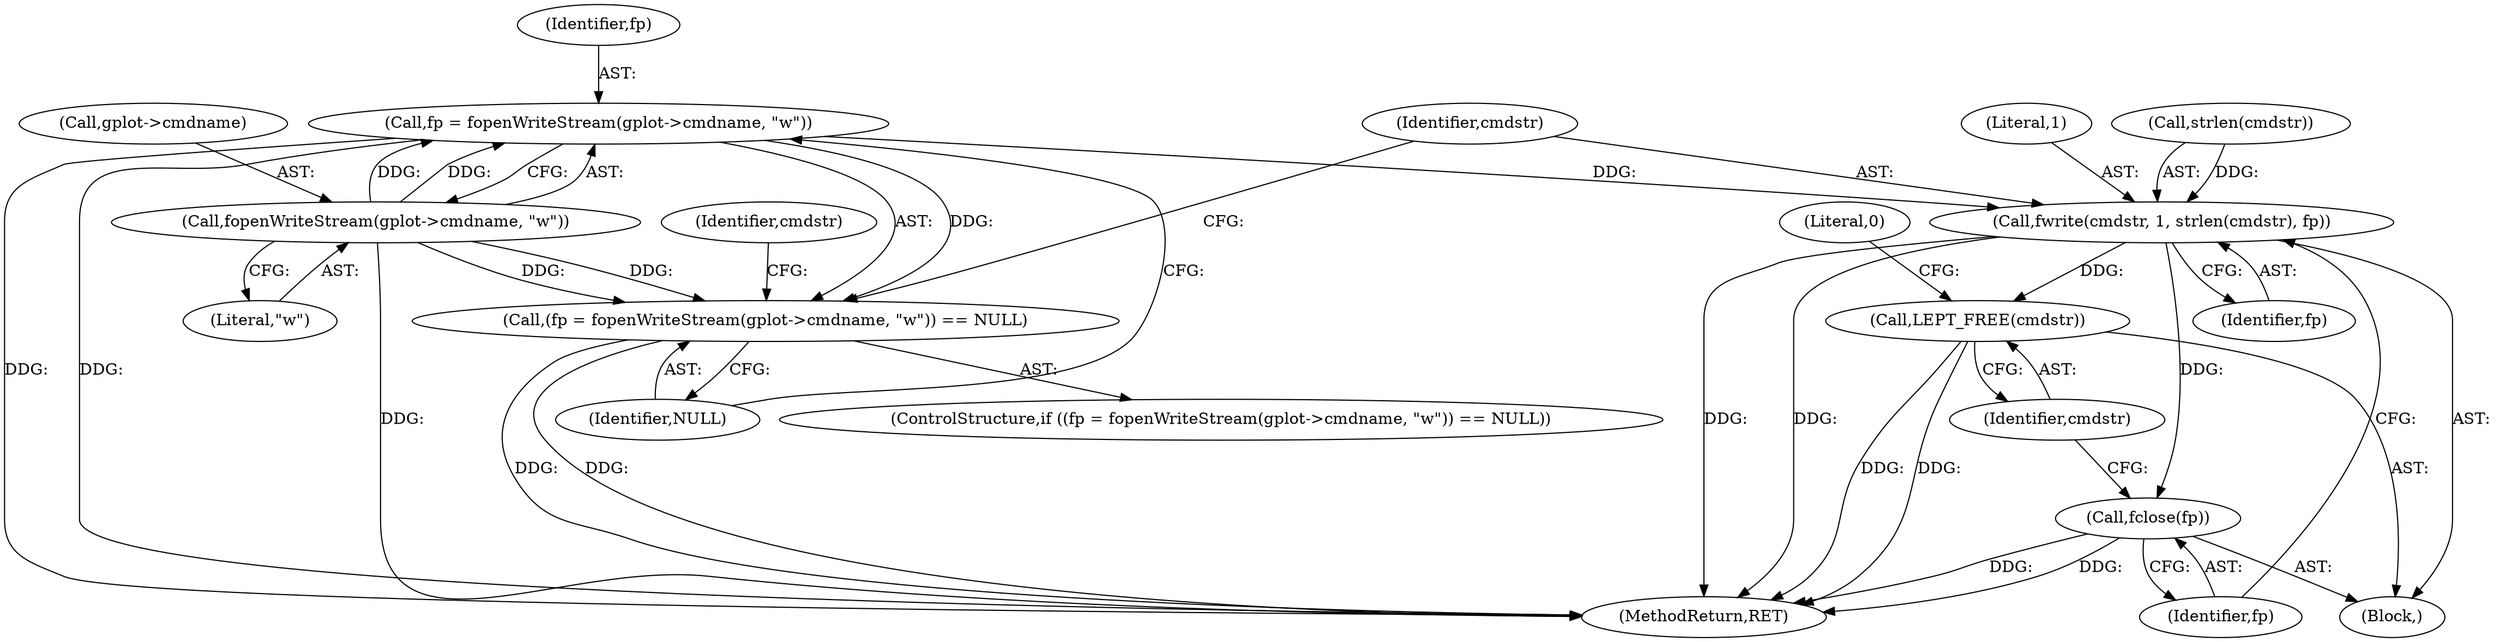 digraph "0_leptonica_ee301cb2029db8a6289c5295daa42bba7715e99a_2@API" {
"1000406" [label="(Call,fp = fopenWriteStream(gplot->cmdname, \"w\"))"];
"1000408" [label="(Call,fopenWriteStream(gplot->cmdname, \"w\"))"];
"1000405" [label="(Call,(fp = fopenWriteStream(gplot->cmdname, \"w\")) == NULL)"];
"1000422" [label="(Call,fwrite(cmdstr, 1, strlen(cmdstr), fp))"];
"1000428" [label="(Call,fclose(fp))"];
"1000430" [label="(Call,LEPT_FREE(cmdstr))"];
"1000424" [label="(Literal,1)"];
"1000404" [label="(ControlStructure,if ((fp = fopenWriteStream(gplot->cmdname, \"w\")) == NULL))"];
"1000409" [label="(Call,gplot->cmdname)"];
"1000412" [label="(Literal,\"w\")"];
"1000408" [label="(Call,fopenWriteStream(gplot->cmdname, \"w\"))"];
"1000405" [label="(Call,(fp = fopenWriteStream(gplot->cmdname, \"w\")) == NULL)"];
"1000422" [label="(Call,fwrite(cmdstr, 1, strlen(cmdstr), fp))"];
"1000406" [label="(Call,fp = fopenWriteStream(gplot->cmdname, \"w\"))"];
"1000413" [label="(Identifier,NULL)"];
"1000407" [label="(Identifier,fp)"];
"1000425" [label="(Call,strlen(cmdstr))"];
"1000431" [label="(Identifier,cmdstr)"];
"1000429" [label="(Identifier,fp)"];
"1000423" [label="(Identifier,cmdstr)"];
"1000427" [label="(Identifier,fp)"];
"1000433" [label="(Literal,0)"];
"1000430" [label="(Call,LEPT_FREE(cmdstr))"];
"1000434" [label="(MethodReturn,RET)"];
"1000416" [label="(Identifier,cmdstr)"];
"1000109" [label="(Block,)"];
"1000428" [label="(Call,fclose(fp))"];
"1000406" -> "1000405"  [label="AST: "];
"1000406" -> "1000408"  [label="CFG: "];
"1000407" -> "1000406"  [label="AST: "];
"1000408" -> "1000406"  [label="AST: "];
"1000413" -> "1000406"  [label="CFG: "];
"1000406" -> "1000434"  [label="DDG: "];
"1000406" -> "1000434"  [label="DDG: "];
"1000406" -> "1000405"  [label="DDG: "];
"1000408" -> "1000406"  [label="DDG: "];
"1000408" -> "1000406"  [label="DDG: "];
"1000406" -> "1000422"  [label="DDG: "];
"1000408" -> "1000412"  [label="CFG: "];
"1000409" -> "1000408"  [label="AST: "];
"1000412" -> "1000408"  [label="AST: "];
"1000408" -> "1000434"  [label="DDG: "];
"1000408" -> "1000405"  [label="DDG: "];
"1000408" -> "1000405"  [label="DDG: "];
"1000405" -> "1000404"  [label="AST: "];
"1000405" -> "1000413"  [label="CFG: "];
"1000413" -> "1000405"  [label="AST: "];
"1000416" -> "1000405"  [label="CFG: "];
"1000423" -> "1000405"  [label="CFG: "];
"1000405" -> "1000434"  [label="DDG: "];
"1000405" -> "1000434"  [label="DDG: "];
"1000422" -> "1000109"  [label="AST: "];
"1000422" -> "1000427"  [label="CFG: "];
"1000423" -> "1000422"  [label="AST: "];
"1000424" -> "1000422"  [label="AST: "];
"1000425" -> "1000422"  [label="AST: "];
"1000427" -> "1000422"  [label="AST: "];
"1000429" -> "1000422"  [label="CFG: "];
"1000422" -> "1000434"  [label="DDG: "];
"1000422" -> "1000434"  [label="DDG: "];
"1000425" -> "1000422"  [label="DDG: "];
"1000422" -> "1000428"  [label="DDG: "];
"1000422" -> "1000430"  [label="DDG: "];
"1000428" -> "1000109"  [label="AST: "];
"1000428" -> "1000429"  [label="CFG: "];
"1000429" -> "1000428"  [label="AST: "];
"1000431" -> "1000428"  [label="CFG: "];
"1000428" -> "1000434"  [label="DDG: "];
"1000428" -> "1000434"  [label="DDG: "];
"1000430" -> "1000109"  [label="AST: "];
"1000430" -> "1000431"  [label="CFG: "];
"1000431" -> "1000430"  [label="AST: "];
"1000433" -> "1000430"  [label="CFG: "];
"1000430" -> "1000434"  [label="DDG: "];
"1000430" -> "1000434"  [label="DDG: "];
}
